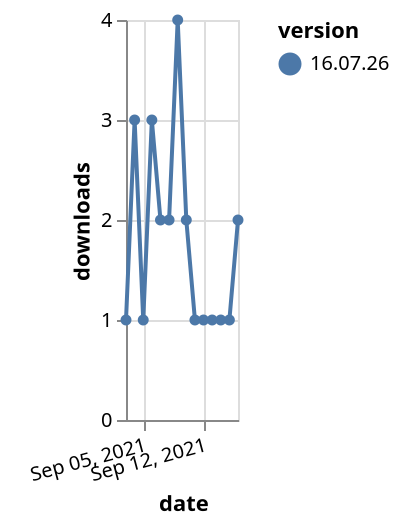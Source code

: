 {"$schema": "https://vega.github.io/schema/vega-lite/v5.json", "description": "A simple bar chart with embedded data.", "data": {"values": [{"date": "2021-09-03", "total": 710, "delta": 1, "version": "16.07.26"}, {"date": "2021-09-04", "total": 713, "delta": 3, "version": "16.07.26"}, {"date": "2021-09-05", "total": 714, "delta": 1, "version": "16.07.26"}, {"date": "2021-09-06", "total": 717, "delta": 3, "version": "16.07.26"}, {"date": "2021-09-07", "total": 719, "delta": 2, "version": "16.07.26"}, {"date": "2021-09-08", "total": 721, "delta": 2, "version": "16.07.26"}, {"date": "2021-09-09", "total": 725, "delta": 4, "version": "16.07.26"}, {"date": "2021-09-10", "total": 727, "delta": 2, "version": "16.07.26"}, {"date": "2021-09-11", "total": 728, "delta": 1, "version": "16.07.26"}, {"date": "2021-09-12", "total": 729, "delta": 1, "version": "16.07.26"}, {"date": "2021-09-13", "total": 730, "delta": 1, "version": "16.07.26"}, {"date": "2021-09-14", "total": 731, "delta": 1, "version": "16.07.26"}, {"date": "2021-09-15", "total": 732, "delta": 1, "version": "16.07.26"}, {"date": "2021-09-16", "total": 734, "delta": 2, "version": "16.07.26"}]}, "width": "container", "mark": {"type": "line", "point": {"filled": true}}, "encoding": {"x": {"field": "date", "type": "temporal", "timeUnit": "yearmonthdate", "title": "date", "axis": {"labelAngle": -15}}, "y": {"field": "delta", "type": "quantitative", "title": "downloads"}, "color": {"field": "version", "type": "nominal"}, "tooltip": {"field": "delta"}}}